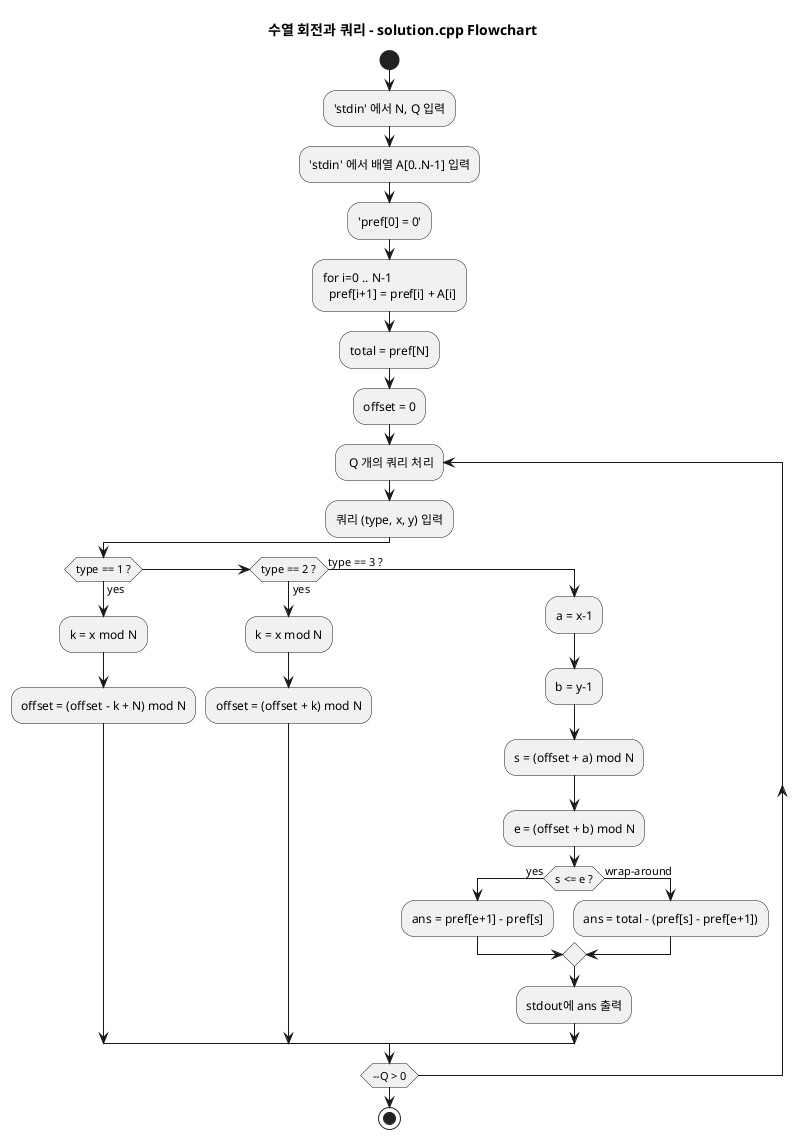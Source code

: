@startuml TD

title 수열 회전과 쿼리 - solution.cpp Flowchart

start

:'stdin' 에서 N, Q 입력;
:'stdin' 에서 배열 A[0..N-1] 입력;

:'pref[0] = 0';
:for i=0 .. N-1 \n  pref[i+1] = pref[i] + A[i];
:total = pref[N];
:offset = 0;

repeat : Q 개의 쿼리 처리
    :쿼리 (type, x, y) 입력;

    if (type == 1 ?) then (yes)
        :k = x mod N;
        :offset = (offset - k + N) mod N;
    elseif (type == 2 ?) then (yes)
        :k = x mod N;
        :offset = (offset + k) mod N;
    else (type == 3 ?)
        :a = x-1;
        :b = y-1;
        :s = (offset + a) mod N;
        :e = (offset + b) mod N;

        if (s <= e ?) then (yes)
            :ans = pref[e+1] - pref[s];
        else (wrap-around)
            :ans = total - (pref[s] - pref[e+1]);
        endif

        :stdout에 ans 출력;
    endif
repeat while (--Q > 0)

stop

@enduml
